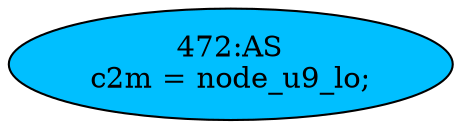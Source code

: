 strict digraph "" {
	node [label="\N"];
	"472:AS"	 [ast="<pyverilog.vparser.ast.Assign object at 0x7f90abd2bfd0>",
		def_var="['c2m']",
		fillcolor=deepskyblue,
		label="472:AS
c2m = node_u9_lo;",
		statements="[]",
		style=filled,
		typ=Assign,
		use_var="['node_u9_lo']"];
}

